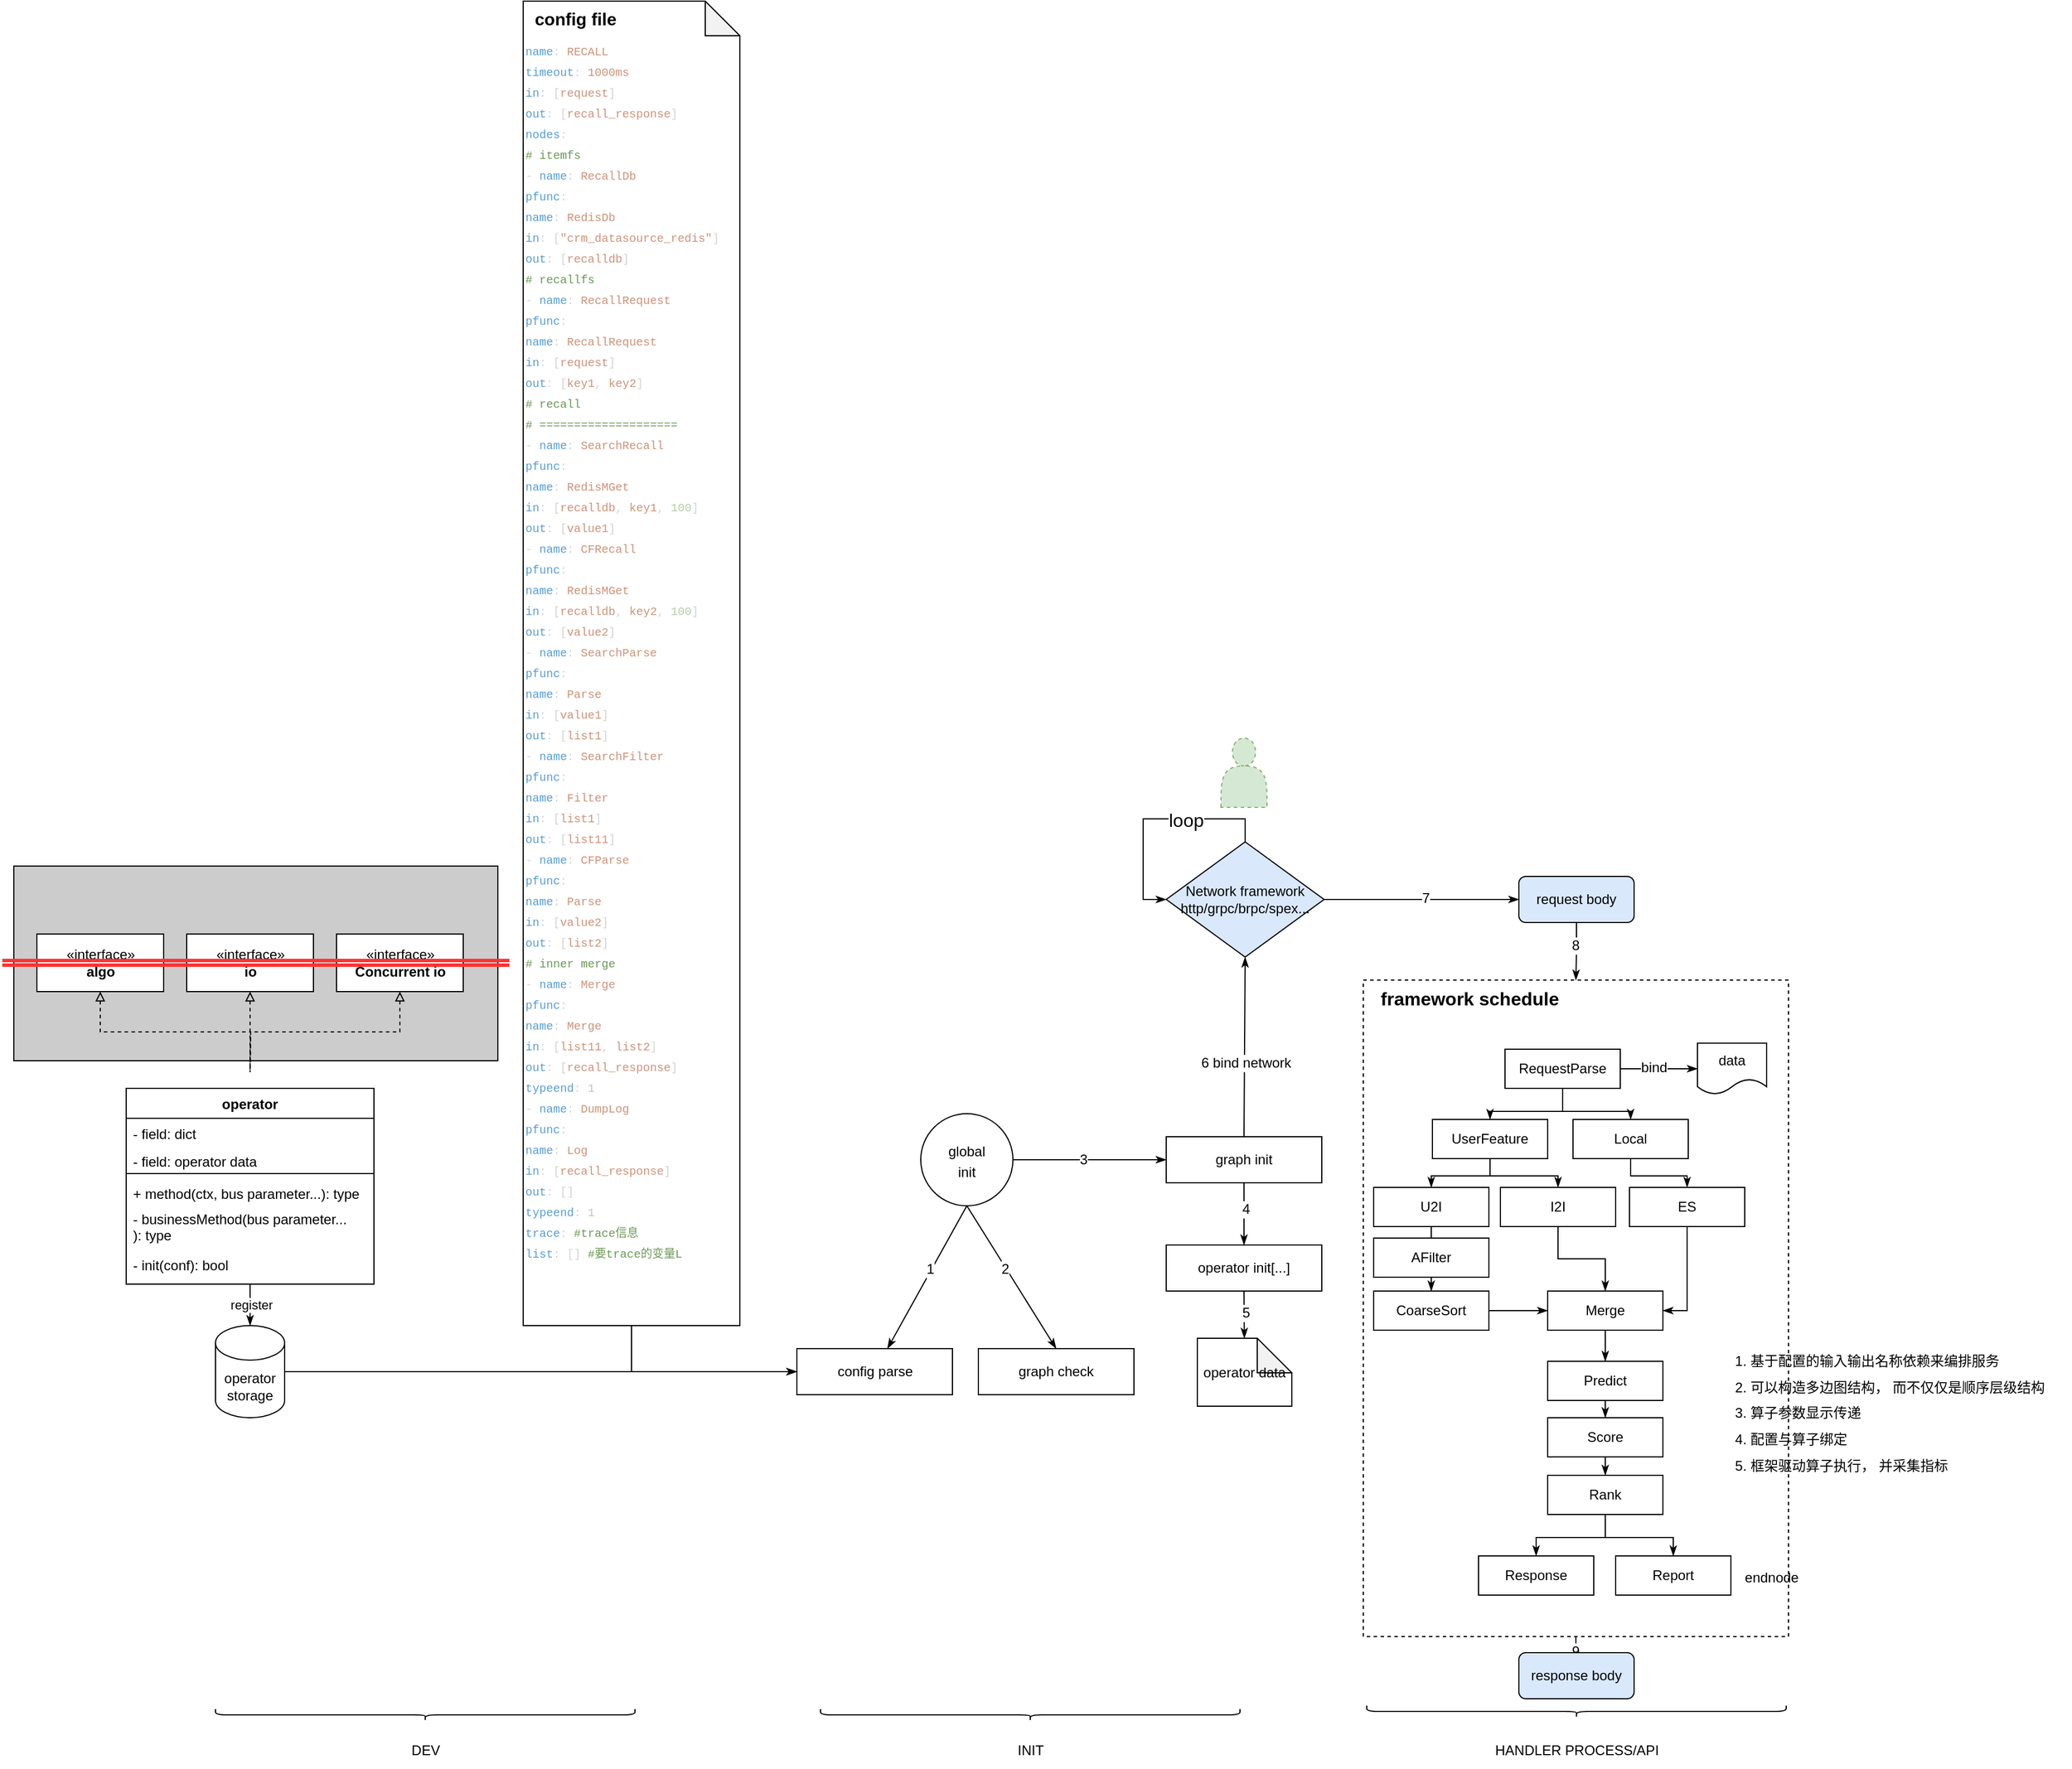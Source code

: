 <mxfile version="20.3.0" type="github">
  <diagram id="yWwbZc_F04W9cuqAC80H" name="第 1 页">
    <mxGraphModel dx="1234" dy="5450" grid="1" gridSize="10" guides="1" tooltips="1" connect="1" arrows="1" fold="1" page="1" pageScale="1" pageWidth="3300" pageHeight="4681" math="0" shadow="0">
      <root>
        <mxCell id="0" />
        <mxCell id="1" parent="0" />
        <mxCell id="CjYGygCoak3NPDFjtZdw-89" value="" style="rounded=0;whiteSpace=wrap;html=1;fillColor=#CCCCCC;" parent="1" vertex="1">
          <mxGeometry x="30" y="151" width="420" height="169" as="geometry" />
        </mxCell>
        <mxCell id="CjYGygCoak3NPDFjtZdw-1" style="edgeStyle=orthogonalEdgeStyle;rounded=0;orthogonalLoop=1;jettySize=auto;html=1;exitX=0.5;exitY=1;exitDx=0;exitDy=0;fontSize=16;fontColor=#000000;startArrow=none;startFill=0;endArrow=classicThin;endFill=1;" parent="1" source="CjYGygCoak3NPDFjtZdw-3" target="CjYGygCoak3NPDFjtZdw-81" edge="1">
          <mxGeometry relative="1" as="geometry" />
        </mxCell>
        <mxCell id="CjYGygCoak3NPDFjtZdw-2" value="9" style="edgeLabel;html=1;align=center;verticalAlign=middle;resizable=0;points=[];fontSize=12;fontColor=#000000;" parent="CjYGygCoak3NPDFjtZdw-1" vertex="1" connectable="0">
          <mxGeometry x="0.36" relative="1" as="geometry">
            <mxPoint x="-1" y="-5" as="offset" />
          </mxGeometry>
        </mxCell>
        <mxCell id="CjYGygCoak3NPDFjtZdw-3" value="" style="rounded=0;whiteSpace=wrap;html=1;fontSize=12;fontColor=#000000;dashed=1;" parent="1" vertex="1">
          <mxGeometry x="1201" y="250" width="369" height="570" as="geometry" />
        </mxCell>
        <mxCell id="CjYGygCoak3NPDFjtZdw-4" value="INIT" style="text;html=1;resizable=0;autosize=1;align=center;verticalAlign=middle;points=[];fillColor=none;strokeColor=none;rounded=0;" parent="1" vertex="1">
          <mxGeometry x="887" y="904" width="50" height="30" as="geometry" />
        </mxCell>
        <mxCell id="CjYGygCoak3NPDFjtZdw-5" value="HANDLER PROCESS/API" style="text;html=1;resizable=0;autosize=1;align=center;verticalAlign=middle;points=[];fillColor=none;strokeColor=none;rounded=0;" parent="1" vertex="1">
          <mxGeometry x="1301" y="904" width="170" height="30" as="geometry" />
        </mxCell>
        <mxCell id="CjYGygCoak3NPDFjtZdw-12" style="edgeStyle=orthogonalEdgeStyle;rounded=0;orthogonalLoop=1;jettySize=auto;html=1;exitX=0.5;exitY=1;exitDx=0;exitDy=0;entryX=0.5;entryY=0;entryDx=0;entryDy=0;startArrow=block;startFill=0;endArrow=none;endFill=0;dashed=1;" parent="1" source="CjYGygCoak3NPDFjtZdw-13" edge="1">
          <mxGeometry relative="1" as="geometry">
            <mxPoint x="235" y="330" as="targetPoint" />
          </mxGeometry>
        </mxCell>
        <mxCell id="CjYGygCoak3NPDFjtZdw-13" value="«interface»&lt;br&gt;&lt;b&gt;algo&lt;/b&gt;" style="html=1;" parent="1" vertex="1">
          <mxGeometry x="50" y="210" width="110" height="50" as="geometry" />
        </mxCell>
        <mxCell id="CjYGygCoak3NPDFjtZdw-14" style="edgeStyle=orthogonalEdgeStyle;rounded=0;orthogonalLoop=1;jettySize=auto;html=1;exitX=0.5;exitY=1;exitDx=0;exitDy=0;entryX=0.5;entryY=0;entryDx=0;entryDy=0;dashed=1;startArrow=block;startFill=0;endArrow=none;endFill=0;" parent="1" source="CjYGygCoak3NPDFjtZdw-15" edge="1">
          <mxGeometry relative="1" as="geometry">
            <mxPoint x="235" y="330" as="targetPoint" />
          </mxGeometry>
        </mxCell>
        <mxCell id="CjYGygCoak3NPDFjtZdw-15" value="«interface»&lt;br&gt;&lt;b&gt;io&lt;/b&gt;" style="html=1;" parent="1" vertex="1">
          <mxGeometry x="180" y="210" width="110" height="50" as="geometry" />
        </mxCell>
        <mxCell id="CjYGygCoak3NPDFjtZdw-16" style="edgeStyle=orthogonalEdgeStyle;rounded=0;orthogonalLoop=1;jettySize=auto;html=1;exitX=0.5;exitY=1;exitDx=0;exitDy=0;entryX=0.5;entryY=0;entryDx=0;entryDy=0;dashed=1;startArrow=block;startFill=0;endArrow=none;endFill=0;" parent="1" source="CjYGygCoak3NPDFjtZdw-17" edge="1">
          <mxGeometry relative="1" as="geometry">
            <mxPoint x="235" y="330" as="targetPoint" />
          </mxGeometry>
        </mxCell>
        <mxCell id="CjYGygCoak3NPDFjtZdw-17" value="«interface»&lt;br&gt;&lt;b&gt;Concurrent io&lt;/b&gt;" style="html=1;" parent="1" vertex="1">
          <mxGeometry x="310" y="210" width="110" height="50" as="geometry" />
        </mxCell>
        <mxCell id="CjYGygCoak3NPDFjtZdw-18" style="edgeStyle=orthogonalEdgeStyle;rounded=0;orthogonalLoop=1;jettySize=auto;html=1;exitX=0.5;exitY=0;exitDx=0;exitDy=0;exitPerimeter=0;entryX=0.5;entryY=1;entryDx=0;entryDy=0;entryPerimeter=0;startArrow=classicThin;startFill=1;endArrow=none;endFill=0;" parent="1" source="CjYGygCoak3NPDFjtZdw-21" target="CjYGygCoak3NPDFjtZdw-96" edge="1">
          <mxGeometry relative="1" as="geometry">
            <mxPoint x="235" y="490.492" as="targetPoint" />
          </mxGeometry>
        </mxCell>
        <mxCell id="CjYGygCoak3NPDFjtZdw-19" value="register" style="edgeLabel;html=1;align=center;verticalAlign=middle;resizable=0;points=[];" parent="CjYGygCoak3NPDFjtZdw-18" vertex="1" connectable="0">
          <mxGeometry x="0.092" y="-1" relative="1" as="geometry">
            <mxPoint y="1" as="offset" />
          </mxGeometry>
        </mxCell>
        <mxCell id="CjYGygCoak3NPDFjtZdw-20" style="edgeStyle=orthogonalEdgeStyle;rounded=0;orthogonalLoop=1;jettySize=auto;html=1;exitX=1;exitY=0.5;exitDx=0;exitDy=0;exitPerimeter=0;entryX=0;entryY=0.5;entryDx=0;entryDy=0;fontSize=12;fontColor=#000000;startArrow=none;startFill=0;endArrow=classicThin;endFill=1;" parent="1" source="CjYGygCoak3NPDFjtZdw-21" target="CjYGygCoak3NPDFjtZdw-32" edge="1">
          <mxGeometry relative="1" as="geometry" />
        </mxCell>
        <mxCell id="CjYGygCoak3NPDFjtZdw-21" value="operator storage" style="shape=cylinder3;whiteSpace=wrap;html=1;boundedLbl=1;backgroundOutline=1;size=15;" parent="1" vertex="1">
          <mxGeometry x="205" y="550" width="60" height="80" as="geometry" />
        </mxCell>
        <mxCell id="CjYGygCoak3NPDFjtZdw-22" style="edgeStyle=orthogonalEdgeStyle;rounded=0;orthogonalLoop=1;jettySize=auto;html=1;exitX=0.5;exitY=1;exitDx=0;exitDy=0;exitPerimeter=0;entryX=0;entryY=0.5;entryDx=0;entryDy=0;fontSize=12;fontColor=#000000;startArrow=none;startFill=0;endArrow=classicThin;endFill=1;" parent="1" source="CjYGygCoak3NPDFjtZdw-23" target="CjYGygCoak3NPDFjtZdw-32" edge="1">
          <mxGeometry relative="1" as="geometry" />
        </mxCell>
        <mxCell id="CjYGygCoak3NPDFjtZdw-23" value="&lt;div style=&quot;color: rgb(212, 212, 212); font-family: Menlo, Monaco, &amp;quot;Courier New&amp;quot;, monospace; line-height: 18px; font-size: 10px;&quot;&gt;&lt;div style=&quot;font-size: 10px;&quot;&gt;&lt;span style=&quot;background-color: initial; color: rgb(86, 156, 214);&quot;&gt;name&lt;/span&gt;&lt;span style=&quot;background-color: rgb(255, 255, 255);&quot;&gt;: &lt;/span&gt;&lt;span style=&quot;background-color: initial; color: rgb(206, 145, 120);&quot;&gt;RECALL&lt;/span&gt;&lt;br&gt;&lt;/div&gt;&lt;div style=&quot;font-size: 10px;&quot;&gt;&lt;span style=&quot;background-color: rgb(255, 255, 255); font-size: 10px;&quot;&gt;&lt;span style=&quot;color: rgb(86, 156, 214); font-size: 10px;&quot;&gt;timeout&lt;/span&gt;: &lt;span style=&quot;color: rgb(206, 145, 120); font-size: 10px;&quot;&gt;1000ms&lt;/span&gt;&lt;/span&gt;&lt;/div&gt;&lt;div style=&quot;font-size: 10px;&quot;&gt;&lt;span style=&quot;background-color: rgb(255, 255, 255); font-size: 10px;&quot;&gt;&lt;span style=&quot;color: rgb(86, 156, 214); font-size: 10px;&quot;&gt;in&lt;/span&gt;: [&lt;span style=&quot;color: rgb(206, 145, 120); font-size: 10px;&quot;&gt;request&lt;/span&gt;]&lt;/span&gt;&lt;/div&gt;&lt;div style=&quot;font-size: 10px;&quot;&gt;&lt;span style=&quot;background-color: rgb(255, 255, 255); font-size: 10px;&quot;&gt;&lt;span style=&quot;color: rgb(86, 156, 214); font-size: 10px;&quot;&gt;out&lt;/span&gt;: [&lt;span style=&quot;color: rgb(206, 145, 120); font-size: 10px;&quot;&gt;recall_response&lt;/span&gt;]&lt;/span&gt;&lt;/div&gt;&lt;div style=&quot;font-size: 10px;&quot;&gt;&lt;span style=&quot;background-color: rgb(255, 255, 255); font-size: 10px;&quot;&gt;&lt;span style=&quot;color: rgb(86, 156, 214); font-size: 10px;&quot;&gt;nodes&lt;/span&gt;:&lt;/span&gt;&lt;/div&gt;&lt;div style=&quot;font-size: 10px;&quot;&gt;  &lt;span style=&quot;color: rgb(106, 153, 85); background-color: rgb(255, 255, 255); font-size: 10px;&quot;&gt;# itemfs&lt;/span&gt;&lt;/div&gt;&lt;div style=&quot;font-size: 10px;&quot;&gt;&lt;span style=&quot;background-color: rgb(255, 255, 255); font-size: 10px;&quot;&gt;  - &lt;span style=&quot;color: rgb(86, 156, 214); font-size: 10px;&quot;&gt;name&lt;/span&gt;: &lt;span style=&quot;color: rgb(206, 145, 120); font-size: 10px;&quot;&gt;RecallDb&lt;/span&gt;&lt;/span&gt;&lt;/div&gt;&lt;div style=&quot;font-size: 10px;&quot;&gt;    &lt;span style=&quot;background-color: rgb(255, 255, 255); font-size: 10px;&quot;&gt;&lt;span style=&quot;color: rgb(86, 156, 214); font-size: 10px;&quot;&gt;pfunc&lt;/span&gt;:&lt;/span&gt;&lt;/div&gt;&lt;div style=&quot;font-size: 10px;&quot;&gt;      &lt;span style=&quot;background-color: rgb(255, 255, 255); font-size: 10px;&quot;&gt;&lt;span style=&quot;color: rgb(86, 156, 214); font-size: 10px;&quot;&gt;name&lt;/span&gt;: &lt;span style=&quot;color: rgb(206, 145, 120); font-size: 10px;&quot;&gt;RedisDb&lt;/span&gt;&lt;/span&gt;&lt;/div&gt;&lt;div style=&quot;font-size: 10px;&quot;&gt;      &lt;span style=&quot;background-color: rgb(255, 255, 255); font-size: 10px;&quot;&gt;&lt;span style=&quot;color: rgb(86, 156, 214); font-size: 10px;&quot;&gt;in&lt;/span&gt;: [&lt;span style=&quot;color: rgb(206, 145, 120); font-size: 10px;&quot;&gt;&quot;crm_datasource_redis&quot;&lt;/span&gt;]&lt;/span&gt;&lt;/div&gt;&lt;div style=&quot;font-size: 10px;&quot;&gt;      &lt;span style=&quot;background-color: rgb(255, 255, 255); font-size: 10px;&quot;&gt;&lt;span style=&quot;color: rgb(86, 156, 214); font-size: 10px;&quot;&gt;out&lt;/span&gt;: [&lt;span style=&quot;color: rgb(206, 145, 120); font-size: 10px;&quot;&gt;recalldb&lt;/span&gt;]&lt;/span&gt;&lt;/div&gt;&lt;div style=&quot;font-size: 10px;&quot;&gt;  &lt;span style=&quot;color: rgb(106, 153, 85); background-color: rgb(255, 255, 255); font-size: 10px;&quot;&gt;# recallfs&lt;/span&gt;&lt;/div&gt;&lt;div style=&quot;font-size: 10px;&quot;&gt;&lt;span style=&quot;background-color: rgb(255, 255, 255); font-size: 10px;&quot;&gt;  - &lt;span style=&quot;color: rgb(86, 156, 214); font-size: 10px;&quot;&gt;name&lt;/span&gt;: &lt;span style=&quot;color: rgb(206, 145, 120); font-size: 10px;&quot;&gt;RecallRequest&lt;/span&gt;&lt;/span&gt;&lt;/div&gt;&lt;div style=&quot;font-size: 10px;&quot;&gt;    &lt;span style=&quot;background-color: rgb(255, 255, 255); font-size: 10px;&quot;&gt;&lt;span style=&quot;color: rgb(86, 156, 214); font-size: 10px;&quot;&gt;pfunc&lt;/span&gt;:&lt;/span&gt;&lt;/div&gt;&lt;div style=&quot;font-size: 10px;&quot;&gt;      &lt;span style=&quot;background-color: rgb(255, 255, 255); font-size: 10px;&quot;&gt;&lt;span style=&quot;color: rgb(86, 156, 214); font-size: 10px;&quot;&gt;name&lt;/span&gt;: &lt;span style=&quot;color: rgb(206, 145, 120); font-size: 10px;&quot;&gt;RecallRequest&lt;/span&gt;&lt;/span&gt;&lt;/div&gt;&lt;div style=&quot;font-size: 10px;&quot;&gt;      &lt;span style=&quot;background-color: rgb(255, 255, 255); font-size: 10px;&quot;&gt;&lt;span style=&quot;color: rgb(86, 156, 214); font-size: 10px;&quot;&gt;in&lt;/span&gt;: [&lt;span style=&quot;color: rgb(206, 145, 120); font-size: 10px;&quot;&gt;request&lt;/span&gt;]&lt;/span&gt;&lt;/div&gt;&lt;div style=&quot;font-size: 10px;&quot;&gt;      &lt;span style=&quot;background-color: rgb(255, 255, 255); font-size: 10px;&quot;&gt;&lt;span style=&quot;color: rgb(86, 156, 214); font-size: 10px;&quot;&gt;out&lt;/span&gt;: [&lt;span style=&quot;color: rgb(206, 145, 120); font-size: 10px;&quot;&gt;key1&lt;/span&gt;, &lt;span style=&quot;color: rgb(206, 145, 120); font-size: 10px;&quot;&gt;key2&lt;/span&gt;]&lt;/span&gt;&lt;/div&gt;&lt;div style=&quot;font-size: 10px;&quot;&gt;  &lt;span style=&quot;color: rgb(106, 153, 85); background-color: rgb(255, 255, 255); font-size: 10px;&quot;&gt;# recall&lt;/span&gt;&lt;/div&gt;&lt;div style=&quot;font-size: 10px;&quot;&gt;  &lt;span style=&quot;color: rgb(106, 153, 85); background-color: rgb(255, 255, 255); font-size: 10px;&quot;&gt;# ====================&lt;/span&gt;&lt;/div&gt;&lt;div style=&quot;font-size: 10px;&quot;&gt;&lt;span style=&quot;background-color: rgb(255, 255, 255); font-size: 10px;&quot;&gt;  - &lt;span style=&quot;color: rgb(86, 156, 214); font-size: 10px;&quot;&gt;name&lt;/span&gt;: &lt;span style=&quot;color: rgb(206, 145, 120); font-size: 10px;&quot;&gt;SearchRecall&lt;/span&gt;&lt;/span&gt;&lt;/div&gt;&lt;div style=&quot;font-size: 10px;&quot;&gt;    &lt;span style=&quot;background-color: rgb(255, 255, 255); font-size: 10px;&quot;&gt;&lt;span style=&quot;color: rgb(86, 156, 214); font-size: 10px;&quot;&gt;pfunc&lt;/span&gt;:&lt;/span&gt;&lt;/div&gt;&lt;div style=&quot;font-size: 10px;&quot;&gt;      &lt;span style=&quot;background-color: rgb(255, 255, 255); font-size: 10px;&quot;&gt;&lt;span style=&quot;color: rgb(86, 156, 214); font-size: 10px;&quot;&gt;name&lt;/span&gt;: &lt;span style=&quot;color: rgb(206, 145, 120); font-size: 10px;&quot;&gt;RedisMGet&lt;/span&gt;&lt;/span&gt;&lt;/div&gt;&lt;div style=&quot;font-size: 10px;&quot;&gt;      &lt;span style=&quot;background-color: rgb(255, 255, 255); font-size: 10px;&quot;&gt;&lt;span style=&quot;color: rgb(86, 156, 214); font-size: 10px;&quot;&gt;in&lt;/span&gt;: [&lt;span style=&quot;color: rgb(206, 145, 120); font-size: 10px;&quot;&gt;recalldb&lt;/span&gt;, &lt;span style=&quot;color: rgb(206, 145, 120); font-size: 10px;&quot;&gt;key1&lt;/span&gt;, &lt;span style=&quot;color: rgb(181, 206, 168); font-size: 10px;&quot;&gt;100&lt;/span&gt;]&lt;/span&gt;&lt;/div&gt;&lt;div style=&quot;font-size: 10px;&quot;&gt;      &lt;span style=&quot;background-color: rgb(255, 255, 255); font-size: 10px;&quot;&gt;&lt;span style=&quot;color: rgb(86, 156, 214); font-size: 10px;&quot;&gt;out&lt;/span&gt;: [&lt;span style=&quot;color: rgb(206, 145, 120); font-size: 10px;&quot;&gt;value1&lt;/span&gt;]&lt;/span&gt;&lt;/div&gt;&lt;div style=&quot;font-size: 10px;&quot;&gt;&lt;span style=&quot;background-color: rgb(255, 255, 255); font-size: 10px;&quot;&gt;  - &lt;span style=&quot;color: rgb(86, 156, 214); font-size: 10px;&quot;&gt;name&lt;/span&gt;: &lt;span style=&quot;color: rgb(206, 145, 120); font-size: 10px;&quot;&gt;CFRecall&lt;/span&gt;&lt;/span&gt;&lt;/div&gt;&lt;div style=&quot;font-size: 10px;&quot;&gt;    &lt;span style=&quot;background-color: rgb(255, 255, 255); font-size: 10px;&quot;&gt;&lt;span style=&quot;color: rgb(86, 156, 214); font-size: 10px;&quot;&gt;pfunc&lt;/span&gt;:&lt;/span&gt;&lt;/div&gt;&lt;div style=&quot;font-size: 10px;&quot;&gt;      &lt;span style=&quot;background-color: rgb(255, 255, 255); font-size: 10px;&quot;&gt;&lt;span style=&quot;color: rgb(86, 156, 214); font-size: 10px;&quot;&gt;name&lt;/span&gt;: &lt;span style=&quot;color: rgb(206, 145, 120); font-size: 10px;&quot;&gt;RedisMGet&lt;/span&gt;&lt;/span&gt;&lt;/div&gt;&lt;div style=&quot;font-size: 10px;&quot;&gt;      &lt;span style=&quot;background-color: rgb(255, 255, 255); font-size: 10px;&quot;&gt;&lt;span style=&quot;color: rgb(86, 156, 214); font-size: 10px;&quot;&gt;in&lt;/span&gt;: [&lt;span style=&quot;color: rgb(206, 145, 120); font-size: 10px;&quot;&gt;recalldb&lt;/span&gt;, &lt;span style=&quot;color: rgb(206, 145, 120); font-size: 10px;&quot;&gt;key2&lt;/span&gt;, &lt;span style=&quot;color: rgb(181, 206, 168); font-size: 10px;&quot;&gt;100&lt;/span&gt;]&lt;/span&gt;&lt;/div&gt;&lt;div style=&quot;font-size: 10px;&quot;&gt;      &lt;span style=&quot;background-color: rgb(255, 255, 255); font-size: 10px;&quot;&gt;&lt;span style=&quot;color: rgb(86, 156, 214); font-size: 10px;&quot;&gt;out&lt;/span&gt;: [&lt;span style=&quot;color: rgb(206, 145, 120); font-size: 10px;&quot;&gt;value2&lt;/span&gt;]&lt;/span&gt;&lt;/div&gt;&lt;div style=&quot;font-size: 10px;&quot;&gt;&lt;span style=&quot;background-color: rgb(255, 255, 255); font-size: 10px;&quot;&gt;  - &lt;span style=&quot;color: rgb(86, 156, 214); font-size: 10px;&quot;&gt;name&lt;/span&gt;: &lt;span style=&quot;color: rgb(206, 145, 120); font-size: 10px;&quot;&gt;SearchParse&lt;/span&gt;&lt;/span&gt;&lt;/div&gt;&lt;div style=&quot;font-size: 10px;&quot;&gt;    &lt;span style=&quot;background-color: rgb(255, 255, 255); font-size: 10px;&quot;&gt;&lt;span style=&quot;color: rgb(86, 156, 214); font-size: 10px;&quot;&gt;pfunc&lt;/span&gt;:&lt;/span&gt;&lt;/div&gt;&lt;div style=&quot;font-size: 10px;&quot;&gt;      &lt;span style=&quot;background-color: rgb(255, 255, 255); font-size: 10px;&quot;&gt;&lt;span style=&quot;color: rgb(86, 156, 214); font-size: 10px;&quot;&gt;name&lt;/span&gt;: &lt;span style=&quot;color: rgb(206, 145, 120); font-size: 10px;&quot;&gt;Parse&lt;/span&gt;&lt;/span&gt;&lt;/div&gt;&lt;div style=&quot;font-size: 10px;&quot;&gt;      &lt;span style=&quot;background-color: rgb(255, 255, 255); font-size: 10px;&quot;&gt;&lt;span style=&quot;color: rgb(86, 156, 214); font-size: 10px;&quot;&gt;in&lt;/span&gt;: [&lt;span style=&quot;color: rgb(206, 145, 120); font-size: 10px;&quot;&gt;value1&lt;/span&gt;]&lt;/span&gt;&lt;/div&gt;&lt;div style=&quot;font-size: 10px;&quot;&gt;      &lt;span style=&quot;background-color: rgb(255, 255, 255); font-size: 10px;&quot;&gt;&lt;span style=&quot;color: rgb(86, 156, 214); font-size: 10px;&quot;&gt;out&lt;/span&gt;: [&lt;span style=&quot;color: rgb(206, 145, 120); font-size: 10px;&quot;&gt;list1&lt;/span&gt;]&lt;/span&gt;&lt;/div&gt;&lt;div style=&quot;font-size: 10px;&quot;&gt;&lt;span style=&quot;background-color: rgb(255, 255, 255); font-size: 10px;&quot;&gt;  - &lt;span style=&quot;color: rgb(86, 156, 214); font-size: 10px;&quot;&gt;name&lt;/span&gt;: &lt;span style=&quot;color: rgb(206, 145, 120); font-size: 10px;&quot;&gt;SearchFilter&lt;/span&gt;&lt;/span&gt;&lt;/div&gt;&lt;div style=&quot;font-size: 10px;&quot;&gt;    &lt;span style=&quot;background-color: rgb(255, 255, 255); font-size: 10px;&quot;&gt;&lt;span style=&quot;color: rgb(86, 156, 214); font-size: 10px;&quot;&gt;pfunc&lt;/span&gt;:&lt;/span&gt;&lt;/div&gt;&lt;div style=&quot;font-size: 10px;&quot;&gt;      &lt;span style=&quot;background-color: rgb(255, 255, 255); font-size: 10px;&quot;&gt;&lt;span style=&quot;color: rgb(86, 156, 214); font-size: 10px;&quot;&gt;name&lt;/span&gt;: &lt;span style=&quot;color: rgb(206, 145, 120); font-size: 10px;&quot;&gt;Filter&lt;/span&gt;&lt;/span&gt;&lt;/div&gt;&lt;div style=&quot;font-size: 10px;&quot;&gt;      &lt;span style=&quot;background-color: rgb(255, 255, 255); font-size: 10px;&quot;&gt;&lt;span style=&quot;color: rgb(86, 156, 214); font-size: 10px;&quot;&gt;in&lt;/span&gt;: [&lt;span style=&quot;color: rgb(206, 145, 120); font-size: 10px;&quot;&gt;list1&lt;/span&gt;]&lt;/span&gt;&lt;/div&gt;&lt;div style=&quot;font-size: 10px;&quot;&gt;      &lt;span style=&quot;background-color: rgb(255, 255, 255); font-size: 10px;&quot;&gt;&lt;span style=&quot;color: rgb(86, 156, 214); font-size: 10px;&quot;&gt;out&lt;/span&gt;: [&lt;span style=&quot;color: rgb(206, 145, 120); font-size: 10px;&quot;&gt;list11&lt;/span&gt;]&lt;/span&gt;&lt;/div&gt;&lt;div style=&quot;font-size: 10px;&quot;&gt;&lt;span style=&quot;background-color: rgb(255, 255, 255); font-size: 10px;&quot;&gt;  - &lt;span style=&quot;color: rgb(86, 156, 214); font-size: 10px;&quot;&gt;name&lt;/span&gt;: &lt;span style=&quot;color: rgb(206, 145, 120); font-size: 10px;&quot;&gt;CFParse&lt;/span&gt;&lt;/span&gt;&lt;/div&gt;&lt;div style=&quot;font-size: 10px;&quot;&gt;    &lt;span style=&quot;background-color: rgb(255, 255, 255); font-size: 10px;&quot;&gt;&lt;span style=&quot;color: rgb(86, 156, 214); font-size: 10px;&quot;&gt;pfunc&lt;/span&gt;:&lt;/span&gt;&lt;/div&gt;&lt;div style=&quot;font-size: 10px;&quot;&gt;      &lt;span style=&quot;background-color: rgb(255, 255, 255); font-size: 10px;&quot;&gt;&lt;span style=&quot;color: rgb(86, 156, 214); font-size: 10px;&quot;&gt;name&lt;/span&gt;: &lt;span style=&quot;color: rgb(206, 145, 120); font-size: 10px;&quot;&gt;Parse&lt;/span&gt;&lt;/span&gt;&lt;/div&gt;&lt;div style=&quot;font-size: 10px;&quot;&gt;      &lt;span style=&quot;background-color: rgb(255, 255, 255); font-size: 10px;&quot;&gt;&lt;span style=&quot;color: rgb(86, 156, 214); font-size: 10px;&quot;&gt;in&lt;/span&gt;: [&lt;span style=&quot;color: rgb(206, 145, 120); font-size: 10px;&quot;&gt;value2&lt;/span&gt;]&lt;/span&gt;&lt;/div&gt;&lt;div style=&quot;font-size: 10px;&quot;&gt;      &lt;span style=&quot;background-color: rgb(255, 255, 255); font-size: 10px;&quot;&gt;&lt;span style=&quot;color: rgb(86, 156, 214); font-size: 10px;&quot;&gt;out&lt;/span&gt;: [&lt;span style=&quot;color: rgb(206, 145, 120); font-size: 10px;&quot;&gt;list2&lt;/span&gt;]&lt;/span&gt;&lt;/div&gt;&lt;div style=&quot;font-size: 10px;&quot;&gt;  &lt;span style=&quot;color: rgb(106, 153, 85); background-color: rgb(255, 255, 255); font-size: 10px;&quot;&gt;# inner  merge&lt;/span&gt;&lt;/div&gt;&lt;div style=&quot;font-size: 10px;&quot;&gt;&lt;span style=&quot;background-color: rgb(255, 255, 255); font-size: 10px;&quot;&gt;  - &lt;span style=&quot;color: rgb(86, 156, 214); font-size: 10px;&quot;&gt;name&lt;/span&gt;: &lt;span style=&quot;color: rgb(206, 145, 120); font-size: 10px;&quot;&gt;Merge&lt;/span&gt;&lt;/span&gt;&lt;/div&gt;&lt;div style=&quot;font-size: 10px;&quot;&gt;    &lt;span style=&quot;background-color: rgb(255, 255, 255); font-size: 10px;&quot;&gt;&lt;span style=&quot;color: rgb(86, 156, 214); font-size: 10px;&quot;&gt;pfunc&lt;/span&gt;:&lt;/span&gt;&lt;/div&gt;&lt;div style=&quot;font-size: 10px;&quot;&gt;      &lt;span style=&quot;background-color: rgb(255, 255, 255); font-size: 10px;&quot;&gt;&lt;span style=&quot;color: rgb(86, 156, 214); font-size: 10px;&quot;&gt;name&lt;/span&gt;: &lt;span style=&quot;color: rgb(206, 145, 120); font-size: 10px;&quot;&gt;Merge&lt;/span&gt;&lt;/span&gt;&lt;/div&gt;&lt;div style=&quot;font-size: 10px;&quot;&gt;      &lt;span style=&quot;background-color: rgb(255, 255, 255); font-size: 10px;&quot;&gt;&lt;span style=&quot;color: rgb(86, 156, 214); font-size: 10px;&quot;&gt;in&lt;/span&gt;: [&lt;span style=&quot;color: rgb(206, 145, 120); font-size: 10px;&quot;&gt;list11&lt;/span&gt;, &lt;span style=&quot;color: rgb(206, 145, 120); font-size: 10px;&quot;&gt;list2&lt;/span&gt;]&lt;/span&gt;&lt;/div&gt;&lt;div style=&quot;font-size: 10px;&quot;&gt;      &lt;span style=&quot;background-color: rgb(255, 255, 255); font-size: 10px;&quot;&gt;&lt;span style=&quot;color: rgb(86, 156, 214); font-size: 10px;&quot;&gt;out&lt;/span&gt;: [&lt;span style=&quot;color: rgb(206, 145, 120); font-size: 10px;&quot;&gt;recall_response&lt;/span&gt;]&lt;/span&gt;&lt;/div&gt;&lt;div style=&quot;font-size: 10px;&quot;&gt;    &lt;span style=&quot;background-color: rgb(255, 255, 255); font-size: 10px;&quot;&gt;&lt;span style=&quot;color: rgb(86, 156, 214); font-size: 10px;&quot;&gt;typeend&lt;/span&gt;: &lt;span style=&quot;color: rgb(181, 206, 168); font-size: 10px;&quot;&gt;1&lt;/span&gt;&lt;/span&gt;&lt;/div&gt;&lt;div style=&quot;font-size: 10px;&quot;&gt;&lt;span style=&quot;background-color: rgb(255, 255, 255); font-size: 10px;&quot;&gt;  - &lt;span style=&quot;color: rgb(86, 156, 214); font-size: 10px;&quot;&gt;name&lt;/span&gt;: &lt;span style=&quot;color: rgb(206, 145, 120); font-size: 10px;&quot;&gt;DumpLog&lt;/span&gt;&lt;/span&gt;&lt;/div&gt;&lt;div style=&quot;font-size: 10px;&quot;&gt;    &lt;span style=&quot;background-color: rgb(255, 255, 255); font-size: 10px;&quot;&gt;&lt;span style=&quot;color: rgb(86, 156, 214); font-size: 10px;&quot;&gt;pfunc&lt;/span&gt;:&lt;/span&gt;&lt;/div&gt;&lt;div style=&quot;font-size: 10px;&quot;&gt;      &lt;span style=&quot;background-color: rgb(255, 255, 255); font-size: 10px;&quot;&gt;&lt;span style=&quot;color: rgb(86, 156, 214); font-size: 10px;&quot;&gt;name&lt;/span&gt;: &lt;span style=&quot;color: rgb(206, 145, 120); font-size: 10px;&quot;&gt;Log&lt;/span&gt;&lt;/span&gt;&lt;/div&gt;&lt;div style=&quot;font-size: 10px;&quot;&gt;      &lt;span style=&quot;background-color: rgb(255, 255, 255); font-size: 10px;&quot;&gt;&lt;span style=&quot;color: rgb(86, 156, 214); font-size: 10px;&quot;&gt;in&lt;/span&gt;: [&lt;span style=&quot;color: rgb(206, 145, 120); font-size: 10px;&quot;&gt;recall_response&lt;/span&gt;]&lt;/span&gt;&lt;/div&gt;&lt;div style=&quot;font-size: 10px;&quot;&gt;      &lt;span style=&quot;background-color: rgb(255, 255, 255); font-size: 10px;&quot;&gt;&lt;span style=&quot;color: rgb(86, 156, 214); font-size: 10px;&quot;&gt;out&lt;/span&gt;: []&lt;/span&gt;&lt;/div&gt;&lt;div style=&quot;font-size: 10px;&quot;&gt;    &lt;span style=&quot;background-color: rgb(255, 255, 255); font-size: 10px;&quot;&gt;&lt;span style=&quot;color: rgb(86, 156, 214); font-size: 10px;&quot;&gt;typeend&lt;/span&gt;: &lt;span style=&quot;color: rgb(181, 206, 168); font-size: 10px;&quot;&gt;1&lt;/span&gt;&lt;/span&gt;&lt;/div&gt;&lt;div style=&quot;font-size: 10px;&quot;&gt;&lt;span style=&quot;background-color: rgb(255, 255, 255); font-size: 10px;&quot;&gt;&lt;span style=&quot;color: rgb(86, 156, 214); font-size: 10px;&quot;&gt;trace&lt;/span&gt;: &lt;span style=&quot;color: rgb(106, 153, 85); font-size: 10px;&quot;&gt;#trace信息&lt;/span&gt;&lt;/span&gt;&lt;/div&gt;&lt;div style=&quot;font-size: 10px;&quot;&gt;  &lt;span style=&quot;background-color: rgb(255, 255, 255); font-size: 10px;&quot;&gt;&lt;span style=&quot;color: rgb(86, 156, 214); font-size: 10px;&quot;&gt;list&lt;/span&gt;: [] &lt;span style=&quot;color: rgb(106, 153, 85); font-size: 10px;&quot;&gt;#要trace的变量L&lt;/span&gt;&lt;/span&gt;&lt;/div&gt;&lt;br style=&quot;font-size: 10px;&quot;&gt;&lt;/div&gt;" style="shape=note;whiteSpace=wrap;html=1;backgroundOutline=1;darkOpacity=0.05;align=left;" parent="1" vertex="1">
          <mxGeometry x="472" y="-600" width="188" height="1150" as="geometry" />
        </mxCell>
        <mxCell id="CjYGygCoak3NPDFjtZdw-24" value="&lt;b&gt;&lt;font style=&quot;font-size: 15px;&quot;&gt;config file&lt;/font&gt;&lt;/b&gt;" style="text;html=1;resizable=0;autosize=1;align=center;verticalAlign=middle;points=[];fillColor=none;strokeColor=none;rounded=0;" parent="1" vertex="1">
          <mxGeometry x="472" y="-600" width="90" height="30" as="geometry" />
        </mxCell>
        <mxCell id="CjYGygCoak3NPDFjtZdw-25" style="rounded=0;orthogonalLoop=1;jettySize=auto;html=1;exitX=0.5;exitY=1;exitDx=0;exitDy=0;fontSize=12;fontColor=#000000;startArrow=none;startFill=0;endArrow=classicThin;endFill=1;" parent="1" source="CjYGygCoak3NPDFjtZdw-31" target="CjYGygCoak3NPDFjtZdw-32" edge="1">
          <mxGeometry relative="1" as="geometry" />
        </mxCell>
        <mxCell id="CjYGygCoak3NPDFjtZdw-26" value="1" style="edgeLabel;html=1;align=center;verticalAlign=middle;resizable=0;points=[];fontSize=12;fontColor=#000000;" parent="CjYGygCoak3NPDFjtZdw-25" vertex="1" connectable="0">
          <mxGeometry x="-0.091" y="-1" relative="1" as="geometry">
            <mxPoint y="-1" as="offset" />
          </mxGeometry>
        </mxCell>
        <mxCell id="CjYGygCoak3NPDFjtZdw-27" style="edgeStyle=none;rounded=0;orthogonalLoop=1;jettySize=auto;html=1;exitX=0.5;exitY=1;exitDx=0;exitDy=0;entryX=0.5;entryY=0;entryDx=0;entryDy=0;fontSize=12;fontColor=#000000;startArrow=none;startFill=0;endArrow=classicThin;endFill=1;" parent="1" source="CjYGygCoak3NPDFjtZdw-31" target="CjYGygCoak3NPDFjtZdw-33" edge="1">
          <mxGeometry relative="1" as="geometry" />
        </mxCell>
        <mxCell id="CjYGygCoak3NPDFjtZdw-28" value="2" style="edgeLabel;html=1;align=center;verticalAlign=middle;resizable=0;points=[];fontSize=12;fontColor=#000000;" parent="CjYGygCoak3NPDFjtZdw-27" vertex="1" connectable="0">
          <mxGeometry x="-0.146" relative="1" as="geometry">
            <mxPoint y="2" as="offset" />
          </mxGeometry>
        </mxCell>
        <mxCell id="CjYGygCoak3NPDFjtZdw-29" style="edgeStyle=none;rounded=0;orthogonalLoop=1;jettySize=auto;html=1;exitX=1;exitY=0.5;exitDx=0;exitDy=0;entryX=0;entryY=0.5;entryDx=0;entryDy=0;fontSize=12;fontColor=#000000;startArrow=none;startFill=0;endArrow=classicThin;endFill=1;" parent="1" source="CjYGygCoak3NPDFjtZdw-31" target="CjYGygCoak3NPDFjtZdw-38" edge="1">
          <mxGeometry relative="1" as="geometry">
            <mxPoint x="967" y="406" as="targetPoint" />
          </mxGeometry>
        </mxCell>
        <mxCell id="CjYGygCoak3NPDFjtZdw-30" value="3" style="edgeLabel;html=1;align=center;verticalAlign=middle;resizable=0;points=[];fontSize=12;fontColor=#000000;" parent="CjYGygCoak3NPDFjtZdw-29" vertex="1" connectable="0">
          <mxGeometry x="-0.086" relative="1" as="geometry">
            <mxPoint as="offset" />
          </mxGeometry>
        </mxCell>
        <mxCell id="CjYGygCoak3NPDFjtZdw-31" value="&lt;font style=&quot;font-size: 12px;&quot; color=&quot;#000000&quot;&gt;global&lt;br&gt;init&lt;br&gt;&lt;/font&gt;" style="ellipse;whiteSpace=wrap;html=1;aspect=fixed;fontSize=15;fontColor=#0000FF;" parent="1" vertex="1">
          <mxGeometry x="817" y="366" width="80" height="80" as="geometry" />
        </mxCell>
        <mxCell id="CjYGygCoak3NPDFjtZdw-32" value="config parse" style="rounded=0;whiteSpace=wrap;html=1;fontSize=12;fontColor=#000000;" parent="1" vertex="1">
          <mxGeometry x="709.5" y="570" width="135" height="40" as="geometry" />
        </mxCell>
        <mxCell id="CjYGygCoak3NPDFjtZdw-33" value="graph check" style="rounded=0;whiteSpace=wrap;html=1;fontSize=12;fontColor=#000000;" parent="1" vertex="1">
          <mxGeometry x="867" y="570" width="135" height="40" as="geometry" />
        </mxCell>
        <mxCell id="CjYGygCoak3NPDFjtZdw-34" style="edgeStyle=none;rounded=0;orthogonalLoop=1;jettySize=auto;html=1;exitX=0.5;exitY=1;exitDx=0;exitDy=0;entryX=0.5;entryY=0;entryDx=0;entryDy=0;fontSize=12;fontColor=#000000;startArrow=none;startFill=0;endArrow=classicThin;endFill=1;" parent="1" source="CjYGygCoak3NPDFjtZdw-38" target="CjYGygCoak3NPDFjtZdw-41" edge="1">
          <mxGeometry relative="1" as="geometry">
            <mxPoint x="1097.5" y="470" as="targetPoint" />
          </mxGeometry>
        </mxCell>
        <mxCell id="CjYGygCoak3NPDFjtZdw-35" value="4" style="edgeLabel;html=1;align=center;verticalAlign=middle;resizable=0;points=[];fontSize=12;fontColor=#000000;" parent="CjYGygCoak3NPDFjtZdw-34" vertex="1" connectable="0">
          <mxGeometry x="-0.364" y="1" relative="1" as="geometry">
            <mxPoint y="6" as="offset" />
          </mxGeometry>
        </mxCell>
        <mxCell id="CjYGygCoak3NPDFjtZdw-36" style="edgeStyle=none;rounded=0;orthogonalLoop=1;jettySize=auto;html=1;exitX=0.5;exitY=0;exitDx=0;exitDy=0;entryX=0.5;entryY=1;entryDx=0;entryDy=0;fontSize=12;fontColor=#000000;startArrow=none;startFill=0;endArrow=classicThin;endFill=1;" parent="1" source="CjYGygCoak3NPDFjtZdw-38" target="CjYGygCoak3NPDFjtZdw-45" edge="1">
          <mxGeometry relative="1" as="geometry" />
        </mxCell>
        <mxCell id="CjYGygCoak3NPDFjtZdw-37" value="6 bind network" style="edgeLabel;html=1;align=center;verticalAlign=middle;resizable=0;points=[];fontSize=12;fontColor=#000000;" parent="CjYGygCoak3NPDFjtZdw-36" vertex="1" connectable="0">
          <mxGeometry x="-0.179" y="-1" relative="1" as="geometry">
            <mxPoint as="offset" />
          </mxGeometry>
        </mxCell>
        <mxCell id="CjYGygCoak3NPDFjtZdw-38" value="graph&amp;nbsp;init" style="rounded=0;whiteSpace=wrap;html=1;fontSize=12;fontColor=#000000;" parent="1" vertex="1">
          <mxGeometry x="1030" y="386" width="135" height="40" as="geometry" />
        </mxCell>
        <mxCell id="CjYGygCoak3NPDFjtZdw-39" style="edgeStyle=none;rounded=0;orthogonalLoop=1;jettySize=auto;html=1;exitX=0.5;exitY=1;exitDx=0;exitDy=0;fontSize=12;fontColor=#000000;startArrow=none;startFill=0;endArrow=classicThin;endFill=1;" parent="1" source="CjYGygCoak3NPDFjtZdw-41" target="CjYGygCoak3NPDFjtZdw-42" edge="1">
          <mxGeometry relative="1" as="geometry" />
        </mxCell>
        <mxCell id="CjYGygCoak3NPDFjtZdw-40" value="5" style="edgeLabel;html=1;align=center;verticalAlign=middle;resizable=0;points=[];fontSize=12;fontColor=#000000;" parent="CjYGygCoak3NPDFjtZdw-39" vertex="1" connectable="0">
          <mxGeometry x="-0.073" y="1" relative="1" as="geometry">
            <mxPoint as="offset" />
          </mxGeometry>
        </mxCell>
        <mxCell id="CjYGygCoak3NPDFjtZdw-41" value="operator init[...]" style="rounded=0;whiteSpace=wrap;html=1;fontSize=12;fontColor=#000000;" parent="1" vertex="1">
          <mxGeometry x="1030" y="480" width="135" height="40" as="geometry" />
        </mxCell>
        <mxCell id="CjYGygCoak3NPDFjtZdw-42" value="operator data" style="shape=note;whiteSpace=wrap;html=1;backgroundOutline=1;darkOpacity=0.05;fontSize=12;fontColor=#000000;" parent="1" vertex="1">
          <mxGeometry x="1057" y="561" width="82" height="59" as="geometry" />
        </mxCell>
        <mxCell id="CjYGygCoak3NPDFjtZdw-43" style="edgeStyle=orthogonalEdgeStyle;rounded=0;orthogonalLoop=1;jettySize=auto;html=1;exitX=1;exitY=0.5;exitDx=0;exitDy=0;entryX=0;entryY=0.5;entryDx=0;entryDy=0;fontSize=16;fontColor=#000000;startArrow=none;startFill=0;endArrow=classicThin;endFill=1;" parent="1" source="CjYGygCoak3NPDFjtZdw-45" target="CjYGygCoak3NPDFjtZdw-48" edge="1">
          <mxGeometry relative="1" as="geometry" />
        </mxCell>
        <mxCell id="CjYGygCoak3NPDFjtZdw-44" value="7" style="edgeLabel;html=1;align=center;verticalAlign=middle;resizable=0;points=[];fontSize=12;fontColor=#000000;fontStyle=0" parent="CjYGygCoak3NPDFjtZdw-43" vertex="1" connectable="0">
          <mxGeometry x="0.041" y="-2" relative="1" as="geometry">
            <mxPoint y="-3" as="offset" />
          </mxGeometry>
        </mxCell>
        <mxCell id="CjYGygCoak3NPDFjtZdw-45" value="&lt;div&gt;Network framework&lt;/div&gt;&lt;div&gt;http/grpc/brpc/spex...&lt;/div&gt;" style="rhombus;whiteSpace=wrap;html=1;fillColor=#DAE8FC;" parent="1" vertex="1">
          <mxGeometry x="1030" y="130" width="137" height="100" as="geometry" />
        </mxCell>
        <mxCell id="CjYGygCoak3NPDFjtZdw-46" style="edgeStyle=orthogonalEdgeStyle;rounded=0;orthogonalLoop=1;jettySize=auto;html=1;exitX=0.5;exitY=1;exitDx=0;exitDy=0;entryX=0.5;entryY=0;entryDx=0;entryDy=0;fontSize=16;fontColor=#000000;startArrow=none;startFill=0;endArrow=classicThin;endFill=1;" parent="1" source="CjYGygCoak3NPDFjtZdw-48" target="CjYGygCoak3NPDFjtZdw-3" edge="1">
          <mxGeometry relative="1" as="geometry" />
        </mxCell>
        <mxCell id="CjYGygCoak3NPDFjtZdw-47" value="8" style="edgeLabel;html=1;align=center;verticalAlign=middle;resizable=0;points=[];fontSize=12;fontColor=#000000;" parent="CjYGygCoak3NPDFjtZdw-46" vertex="1" connectable="0">
          <mxGeometry x="-0.2" y="-1" relative="1" as="geometry">
            <mxPoint as="offset" />
          </mxGeometry>
        </mxCell>
        <mxCell id="CjYGygCoak3NPDFjtZdw-48" value="request body" style="rounded=1;whiteSpace=wrap;html=1;fontSize=12;fontColor=#000000;fillColor=#DAE8FC;" parent="1" vertex="1">
          <mxGeometry x="1336" y="160" width="100" height="40" as="geometry" />
        </mxCell>
        <mxCell id="CjYGygCoak3NPDFjtZdw-49" value="" style="edgeStyle=orthogonalEdgeStyle;rounded=0;orthogonalLoop=1;jettySize=auto;html=1;fontSize=12;fontColor=#000000;startArrow=none;startFill=0;endArrow=classicThin;endFill=1;entryX=0;entryY=0.5;entryDx=0;entryDy=0;" parent="1" source="CjYGygCoak3NPDFjtZdw-53" target="CjYGygCoak3NPDFjtZdw-54" edge="1">
          <mxGeometry relative="1" as="geometry">
            <mxPoint x="1467" y="357.3" as="targetPoint" />
          </mxGeometry>
        </mxCell>
        <mxCell id="CjYGygCoak3NPDFjtZdw-50" value="bind" style="edgeLabel;html=1;align=center;verticalAlign=middle;resizable=0;points=[];fontSize=12;fontColor=#000000;" parent="CjYGygCoak3NPDFjtZdw-49" vertex="1" connectable="0">
          <mxGeometry x="-0.132" y="-3" relative="1" as="geometry">
            <mxPoint y="-4" as="offset" />
          </mxGeometry>
        </mxCell>
        <mxCell id="CjYGygCoak3NPDFjtZdw-51" style="edgeStyle=orthogonalEdgeStyle;rounded=0;orthogonalLoop=1;jettySize=auto;html=1;exitX=0.5;exitY=1;exitDx=0;exitDy=0;entryX=0.5;entryY=0;entryDx=0;entryDy=0;fontSize=12;fontColor=#000000;startArrow=none;startFill=0;endArrow=classicThin;endFill=1;" parent="1" source="CjYGygCoak3NPDFjtZdw-53" target="CjYGygCoak3NPDFjtZdw-59" edge="1">
          <mxGeometry relative="1" as="geometry" />
        </mxCell>
        <mxCell id="CjYGygCoak3NPDFjtZdw-52" style="edgeStyle=orthogonalEdgeStyle;rounded=0;orthogonalLoop=1;jettySize=auto;html=1;exitX=0.5;exitY=1;exitDx=0;exitDy=0;entryX=0.5;entryY=0;entryDx=0;entryDy=0;fontSize=12;fontColor=#000000;startArrow=none;startFill=0;endArrow=classicThin;endFill=1;" parent="1" source="CjYGygCoak3NPDFjtZdw-53" target="CjYGygCoak3NPDFjtZdw-77" edge="1">
          <mxGeometry relative="1" as="geometry" />
        </mxCell>
        <mxCell id="CjYGygCoak3NPDFjtZdw-53" value="&lt;span style=&quot;text-align: left;&quot;&gt;RequestParse&lt;/span&gt;" style="rounded=0;whiteSpace=wrap;html=1;fontSize=12;fontColor=#000000;" parent="1" vertex="1">
          <mxGeometry x="1324" y="310" width="100" height="34" as="geometry" />
        </mxCell>
        <mxCell id="CjYGygCoak3NPDFjtZdw-54" value="data" style="shape=document;whiteSpace=wrap;html=1;boundedLbl=1;fontColor=#000000;rounded=0;" parent="1" vertex="1">
          <mxGeometry x="1491" y="304.75" width="60" height="44.5" as="geometry" />
        </mxCell>
        <mxCell id="GDNIexU1h7IkVNUTb-i7-6" style="edgeStyle=orthogonalEdgeStyle;rounded=0;orthogonalLoop=1;jettySize=auto;html=1;exitX=0.5;exitY=1;exitDx=0;exitDy=0;strokeColor=#000000;strokeWidth=1;endArrow=classicThin;endFill=1;" parent="1" source="CjYGygCoak3NPDFjtZdw-59" target="CjYGygCoak3NPDFjtZdw-76" edge="1">
          <mxGeometry relative="1" as="geometry">
            <Array as="points">
              <mxPoint x="1311" y="420" />
              <mxPoint x="1260" y="420" />
            </Array>
          </mxGeometry>
        </mxCell>
        <mxCell id="GDNIexU1h7IkVNUTb-i7-7" style="edgeStyle=orthogonalEdgeStyle;rounded=0;orthogonalLoop=1;jettySize=auto;html=1;exitX=0.5;exitY=1;exitDx=0;exitDy=0;entryX=0.5;entryY=0;entryDx=0;entryDy=0;strokeColor=#000000;strokeWidth=1;endArrow=classicThin;endFill=1;" parent="1" source="CjYGygCoak3NPDFjtZdw-59" target="CjYGygCoak3NPDFjtZdw-75" edge="1">
          <mxGeometry relative="1" as="geometry">
            <Array as="points">
              <mxPoint x="1311" y="420" />
              <mxPoint x="1370" y="420" />
            </Array>
          </mxGeometry>
        </mxCell>
        <mxCell id="CjYGygCoak3NPDFjtZdw-59" value="&lt;div style=&quot;text-align: left;&quot;&gt;&lt;span style=&quot;background-color: initial;&quot;&gt;UserFeature&lt;/span&gt;&lt;/div&gt;" style="rounded=0;whiteSpace=wrap;html=1;fontSize=12;fontColor=#000000;" parent="1" vertex="1">
          <mxGeometry x="1261" y="371" width="100" height="34" as="geometry" />
        </mxCell>
        <mxCell id="CjYGygCoak3NPDFjtZdw-60" value="&lt;span style=&quot;text-align: left;&quot;&gt;Report&lt;/span&gt;" style="rounded=0;whiteSpace=wrap;html=1;fontSize=12;fontColor=#000000;" parent="1" vertex="1">
          <mxGeometry x="1420" y="750" width="100" height="34" as="geometry" />
        </mxCell>
        <mxCell id="GDNIexU1h7IkVNUTb-i7-12" style="edgeStyle=orthogonalEdgeStyle;rounded=0;orthogonalLoop=1;jettySize=auto;html=1;exitX=0.5;exitY=1;exitDx=0;exitDy=0;entryX=0.5;entryY=0;entryDx=0;entryDy=0;strokeColor=#000000;strokeWidth=1;endArrow=classicThin;endFill=1;" parent="1" source="CjYGygCoak3NPDFjtZdw-62" target="CjYGygCoak3NPDFjtZdw-68" edge="1">
          <mxGeometry relative="1" as="geometry" />
        </mxCell>
        <mxCell id="CjYGygCoak3NPDFjtZdw-62" value="&lt;span style=&quot;text-align: left;&quot;&gt;Predict&lt;/span&gt;" style="rounded=0;whiteSpace=wrap;html=1;fontSize=12;fontColor=#000000;" parent="1" vertex="1">
          <mxGeometry x="1361" y="581" width="100" height="34" as="geometry" />
        </mxCell>
        <mxCell id="CjYGygCoak3NPDFjtZdw-63" value="&lt;span style=&quot;text-align: left;&quot;&gt;Response&lt;/span&gt;" style="rounded=0;whiteSpace=wrap;html=1;fontSize=12;fontColor=#000000;" parent="1" vertex="1">
          <mxGeometry x="1301" y="750" width="100" height="34" as="geometry" />
        </mxCell>
        <mxCell id="CjYGygCoak3NPDFjtZdw-64" style="edgeStyle=orthogonalEdgeStyle;rounded=0;orthogonalLoop=1;jettySize=auto;html=1;exitX=0.5;exitY=1;exitDx=0;exitDy=0;entryX=0.5;entryY=0;entryDx=0;entryDy=0;fontSize=12;fontColor=#000000;startArrow=none;startFill=0;endArrow=classicThin;endFill=1;" parent="1" source="CjYGygCoak3NPDFjtZdw-66" target="CjYGygCoak3NPDFjtZdw-63" edge="1">
          <mxGeometry relative="1" as="geometry" />
        </mxCell>
        <mxCell id="CjYGygCoak3NPDFjtZdw-65" style="edgeStyle=orthogonalEdgeStyle;rounded=0;orthogonalLoop=1;jettySize=auto;html=1;exitX=0.5;exitY=1;exitDx=0;exitDy=0;entryX=0.5;entryY=0;entryDx=0;entryDy=0;fontSize=12;fontColor=#000000;startArrow=none;startFill=0;endArrow=classicThin;endFill=1;" parent="1" source="CjYGygCoak3NPDFjtZdw-66" target="CjYGygCoak3NPDFjtZdw-60" edge="1">
          <mxGeometry relative="1" as="geometry" />
        </mxCell>
        <mxCell id="CjYGygCoak3NPDFjtZdw-66" value="&lt;div style=&quot;text-align: left;&quot;&gt;&lt;span style=&quot;background-color: initial;&quot;&gt;Rank&lt;/span&gt;&lt;/div&gt;" style="rounded=0;whiteSpace=wrap;html=1;fontSize=12;fontColor=#000000;" parent="1" vertex="1">
          <mxGeometry x="1361" y="680" width="100" height="34" as="geometry" />
        </mxCell>
        <mxCell id="CjYGygCoak3NPDFjtZdw-67" style="edgeStyle=orthogonalEdgeStyle;rounded=0;orthogonalLoop=1;jettySize=auto;html=1;exitX=0.5;exitY=1;exitDx=0;exitDy=0;entryX=0.5;entryY=0;entryDx=0;entryDy=0;fontSize=12;fontColor=#000000;startArrow=none;startFill=0;endArrow=classicThin;endFill=1;" parent="1" source="CjYGygCoak3NPDFjtZdw-68" target="CjYGygCoak3NPDFjtZdw-66" edge="1">
          <mxGeometry relative="1" as="geometry" />
        </mxCell>
        <mxCell id="CjYGygCoak3NPDFjtZdw-68" value="&lt;span style=&quot;text-align: left;&quot;&gt;Score&lt;/span&gt;" style="rounded=0;whiteSpace=wrap;html=1;fontSize=12;fontColor=#000000;" parent="1" vertex="1">
          <mxGeometry x="1361" y="630" width="100" height="34" as="geometry" />
        </mxCell>
        <mxCell id="CjYGygCoak3NPDFjtZdw-69" style="edgeStyle=orthogonalEdgeStyle;rounded=0;orthogonalLoop=1;jettySize=auto;html=1;exitX=0.5;exitY=1;exitDx=0;exitDy=0;entryX=0.5;entryY=0;entryDx=0;entryDy=0;fontSize=12;fontColor=#000000;startArrow=none;startFill=0;endArrow=classicThin;endFill=1;" parent="1" source="CjYGygCoak3NPDFjtZdw-72" target="CjYGygCoak3NPDFjtZdw-62" edge="1">
          <mxGeometry relative="1" as="geometry" />
        </mxCell>
        <mxCell id="CjYGygCoak3NPDFjtZdw-72" value="&lt;span style=&quot;text-align: left;&quot;&gt;Merge&lt;br&gt;&lt;/span&gt;" style="rounded=0;whiteSpace=wrap;html=1;fontSize=12;fontColor=#000000;" parent="1" vertex="1">
          <mxGeometry x="1361" y="520" width="100" height="34" as="geometry" />
        </mxCell>
        <mxCell id="GDNIexU1h7IkVNUTb-i7-11" style="edgeStyle=orthogonalEdgeStyle;rounded=0;orthogonalLoop=1;jettySize=auto;html=1;exitX=0.5;exitY=1;exitDx=0;exitDy=0;entryX=1;entryY=0.5;entryDx=0;entryDy=0;strokeColor=#000000;strokeWidth=1;endArrow=classicThin;endFill=1;" parent="1" source="CjYGygCoak3NPDFjtZdw-73" target="CjYGygCoak3NPDFjtZdw-72" edge="1">
          <mxGeometry relative="1" as="geometry" />
        </mxCell>
        <mxCell id="CjYGygCoak3NPDFjtZdw-73" value="&lt;span style=&quot;text-align: left;&quot;&gt;ES&lt;/span&gt;" style="rounded=0;whiteSpace=wrap;html=1;fontSize=12;fontColor=#000000;" parent="1" vertex="1">
          <mxGeometry x="1432" y="430" width="100" height="34" as="geometry" />
        </mxCell>
        <mxCell id="CjYGygCoak3NPDFjtZdw-74" style="edgeStyle=orthogonalEdgeStyle;rounded=0;orthogonalLoop=1;jettySize=auto;html=1;exitX=0.5;exitY=1;exitDx=0;exitDy=0;entryX=0.5;entryY=0;entryDx=0;entryDy=0;fontSize=12;fontColor=#000000;startArrow=none;startFill=0;endArrow=classicThin;endFill=1;" parent="1" source="CjYGygCoak3NPDFjtZdw-75" target="CjYGygCoak3NPDFjtZdw-72" edge="1">
          <mxGeometry relative="1" as="geometry" />
        </mxCell>
        <mxCell id="CjYGygCoak3NPDFjtZdw-75" value="&lt;span style=&quot;text-align: left;&quot;&gt;I2I&lt;/span&gt;" style="rounded=0;whiteSpace=wrap;html=1;fontSize=12;fontColor=#000000;" parent="1" vertex="1">
          <mxGeometry x="1320" y="430" width="100" height="34" as="geometry" />
        </mxCell>
        <mxCell id="GDNIexU1h7IkVNUTb-i7-9" style="edgeStyle=orthogonalEdgeStyle;rounded=0;orthogonalLoop=1;jettySize=auto;html=1;exitX=0.5;exitY=1;exitDx=0;exitDy=0;entryX=0.5;entryY=0;entryDx=0;entryDy=0;strokeColor=#000000;strokeWidth=1;endArrow=classicThin;endFill=1;" parent="1" source="CjYGygCoak3NPDFjtZdw-76" target="GDNIexU1h7IkVNUTb-i7-4" edge="1">
          <mxGeometry relative="1" as="geometry" />
        </mxCell>
        <mxCell id="CjYGygCoak3NPDFjtZdw-76" value="&lt;span style=&quot;text-align: left;&quot;&gt;U2I&lt;/span&gt;" style="rounded=0;whiteSpace=wrap;html=1;fontSize=12;fontColor=#000000;" parent="1" vertex="1">
          <mxGeometry x="1210" y="430" width="100" height="34" as="geometry" />
        </mxCell>
        <mxCell id="GDNIexU1h7IkVNUTb-i7-8" style="edgeStyle=orthogonalEdgeStyle;rounded=0;orthogonalLoop=1;jettySize=auto;html=1;exitX=0.5;exitY=1;exitDx=0;exitDy=0;entryX=0.5;entryY=0;entryDx=0;entryDy=0;strokeColor=#000000;strokeWidth=1;endArrow=classicThin;endFill=1;" parent="1" source="CjYGygCoak3NPDFjtZdw-77" target="CjYGygCoak3NPDFjtZdw-73" edge="1">
          <mxGeometry relative="1" as="geometry">
            <Array as="points">
              <mxPoint x="1433" y="420" />
              <mxPoint x="1482" y="420" />
            </Array>
          </mxGeometry>
        </mxCell>
        <mxCell id="CjYGygCoak3NPDFjtZdw-77" value="&lt;span style=&quot;text-align: left;&quot;&gt;Local&lt;/span&gt;" style="rounded=0;whiteSpace=wrap;html=1;fontSize=12;fontColor=#000000;" parent="1" vertex="1">
          <mxGeometry x="1383" y="371" width="100" height="34" as="geometry" />
        </mxCell>
        <mxCell id="CjYGygCoak3NPDFjtZdw-78" value="&lt;b&gt;&lt;font style=&quot;font-size: 16px;&quot;&gt;framework schedule&lt;/font&gt;&lt;/b&gt;" style="text;html=1;resizable=0;autosize=1;align=center;verticalAlign=middle;points=[];fillColor=none;strokeColor=none;rounded=0;dashed=1;fontSize=12;fontColor=#000000;" parent="1" vertex="1">
          <mxGeometry x="1203" y="251" width="180" height="30" as="geometry" />
        </mxCell>
        <mxCell id="CjYGygCoak3NPDFjtZdw-79" style="edgeStyle=orthogonalEdgeStyle;rounded=0;orthogonalLoop=1;jettySize=auto;html=1;exitX=0.5;exitY=0;exitDx=0;exitDy=0;entryX=0;entryY=0.5;entryDx=0;entryDy=0;fontSize=16;fontColor=#000000;startArrow=none;startFill=0;endArrow=classicThin;endFill=1;" parent="1" source="CjYGygCoak3NPDFjtZdw-45" target="CjYGygCoak3NPDFjtZdw-45" edge="1">
          <mxGeometry relative="1" as="geometry">
            <Array as="points">
              <mxPoint x="1099" y="110" />
              <mxPoint x="1010" y="110" />
              <mxPoint x="1010" y="180" />
            </Array>
          </mxGeometry>
        </mxCell>
        <mxCell id="CjYGygCoak3NPDFjtZdw-80" value="loop" style="edgeLabel;html=1;align=center;verticalAlign=middle;resizable=0;points=[];fontSize=16;fontColor=#000000;" parent="CjYGygCoak3NPDFjtZdw-79" vertex="1" connectable="0">
          <mxGeometry x="-0.275" y="1" relative="1" as="geometry">
            <mxPoint as="offset" />
          </mxGeometry>
        </mxCell>
        <mxCell id="CjYGygCoak3NPDFjtZdw-81" value="response body" style="rounded=1;whiteSpace=wrap;html=1;fontSize=12;fontColor=#000000;fillColor=#DAE8FC;" parent="1" vertex="1">
          <mxGeometry x="1336" y="834" width="100" height="40" as="geometry" />
        </mxCell>
        <mxCell id="CjYGygCoak3NPDFjtZdw-82" value="" style="shape=actor;whiteSpace=wrap;html=1;dashed=1;fillColor=#d5e8d4;strokeColor=#82b366;" parent="1" vertex="1">
          <mxGeometry x="1077.5" y="40" width="40" height="60" as="geometry" />
        </mxCell>
        <mxCell id="CjYGygCoak3NPDFjtZdw-83" value="&lt;br&gt;&lt;blockquote style=&quot;margin: 0 0 0 40px; border: none; padding: 0px;&quot;&gt;&lt;/blockquote&gt;&lt;ol style=&quot;line-height: 1.9;&quot;&gt;&lt;li&gt;基于配置的输入输出名称依赖来编排服务&lt;/li&gt;&lt;li&gt;可以构造多边图结构， 而不仅仅是顺序层级结构&lt;/li&gt;&lt;li&gt;算子参数显示传递&lt;/li&gt;&lt;li&gt;配置与算子绑定&lt;/li&gt;&lt;li&gt;&lt;span style=&quot;background-color: initial;&quot;&gt;框架驱动算子执行， 并采集指标&lt;/span&gt;&lt;/li&gt;&lt;/ol&gt;&lt;blockquote style=&quot;margin: 0 0 0 40px; border: none; padding: 0px;&quot;&gt;&lt;/blockquote&gt;&lt;blockquote style=&quot;margin: 0 0 0 40px; border: none; padding: 0px;&quot;&gt;&lt;/blockquote&gt;&lt;blockquote style=&quot;margin: 0 0 0 40px; border: none; padding: 0px;&quot;&gt;&lt;/blockquote&gt;&lt;blockquote style=&quot;margin: 0 0 0 40px; border: none; padding: 0px;&quot;&gt;&lt;/blockquote&gt;" style="text;html=1;resizable=0;autosize=1;align=left;verticalAlign=middle;points=[];fillColor=none;strokeColor=none;rounded=0;dashed=1;fontSize=12;fontColor=#000000;perimeterSpacing=1;" parent="1" vertex="1">
          <mxGeometry x="1495" y="534" width="320" height="170" as="geometry" />
        </mxCell>
        <mxCell id="CjYGygCoak3NPDFjtZdw-84" value="" style="shape=curlyBracket;whiteSpace=wrap;html=1;rounded=1;flipH=1;direction=north;" parent="1" vertex="1">
          <mxGeometry x="205" y="883" width="364" height="10" as="geometry" />
        </mxCell>
        <mxCell id="CjYGygCoak3NPDFjtZdw-85" value="DEV" style="text;html=1;resizable=0;autosize=1;align=center;verticalAlign=middle;points=[];fillColor=none;strokeColor=none;rounded=0;dashed=1;fontSize=12;fontColor=#000000;" parent="1" vertex="1">
          <mxGeometry x="362" y="904" width="50" height="30" as="geometry" />
        </mxCell>
        <mxCell id="CjYGygCoak3NPDFjtZdw-86" value="" style="shape=curlyBracket;whiteSpace=wrap;html=1;rounded=1;flipH=1;direction=north;" parent="1" vertex="1">
          <mxGeometry x="730" y="883" width="364" height="10" as="geometry" />
        </mxCell>
        <mxCell id="CjYGygCoak3NPDFjtZdw-87" value="" style="shape=curlyBracket;whiteSpace=wrap;html=1;rounded=1;flipH=1;direction=north;" parent="1" vertex="1">
          <mxGeometry x="1204" y="880" width="364" height="10" as="geometry" />
        </mxCell>
        <mxCell id="CjYGygCoak3NPDFjtZdw-90" value="operator" style="swimlane;fontStyle=1;align=center;verticalAlign=top;childLayout=stackLayout;horizontal=1;startSize=26;horizontalStack=0;resizeParent=1;resizeParentMax=0;resizeLast=0;collapsible=1;marginBottom=0;" parent="1" vertex="1">
          <mxGeometry x="127.5" y="344" width="215" height="170" as="geometry">
            <mxRectangle x="113" y="330" width="90" height="30" as="alternateBounds" />
          </mxGeometry>
        </mxCell>
        <mxCell id="CjYGygCoak3NPDFjtZdw-91" value="- field: dict" style="text;strokeColor=none;fillColor=none;align=left;verticalAlign=top;spacingLeft=4;spacingRight=4;overflow=hidden;rotatable=0;points=[[0,0.5],[1,0.5]];portConstraint=eastwest;" parent="CjYGygCoak3NPDFjtZdw-90" vertex="1">
          <mxGeometry y="26" width="215" height="24" as="geometry" />
        </mxCell>
        <mxCell id="CjYGygCoak3NPDFjtZdw-92" value="- field: operator data" style="text;strokeColor=none;fillColor=none;align=left;verticalAlign=top;spacingLeft=4;spacingRight=4;overflow=hidden;rotatable=0;points=[[0,0.5],[1,0.5]];portConstraint=eastwest;" parent="CjYGygCoak3NPDFjtZdw-90" vertex="1">
          <mxGeometry y="50" width="215" height="20" as="geometry" />
        </mxCell>
        <mxCell id="CjYGygCoak3NPDFjtZdw-93" value="" style="line;strokeWidth=1;fillColor=none;align=left;verticalAlign=middle;spacingTop=-1;spacingLeft=3;spacingRight=3;rotatable=0;labelPosition=right;points=[];portConstraint=eastwest;" parent="CjYGygCoak3NPDFjtZdw-90" vertex="1">
          <mxGeometry y="70" width="215" height="8" as="geometry" />
        </mxCell>
        <mxCell id="CjYGygCoak3NPDFjtZdw-94" value="+ method(ctx, bus parameter...): type" style="text;strokeColor=none;fillColor=none;align=left;verticalAlign=top;spacingLeft=4;spacingRight=4;overflow=hidden;rotatable=0;points=[[0,0.5],[1,0.5]];portConstraint=eastwest;" parent="CjYGygCoak3NPDFjtZdw-90" vertex="1">
          <mxGeometry y="78" width="215" height="22" as="geometry" />
        </mxCell>
        <mxCell id="CjYGygCoak3NPDFjtZdw-95" value="- businessMethod(bus parameter...&#xa;): type" style="text;strokeColor=none;fillColor=none;align=left;verticalAlign=top;spacingLeft=4;spacingRight=4;overflow=hidden;rotatable=0;points=[[0,0.5],[1,0.5]];portConstraint=eastwest;" parent="CjYGygCoak3NPDFjtZdw-90" vertex="1">
          <mxGeometry y="100" width="215" height="40" as="geometry" />
        </mxCell>
        <mxCell id="CjYGygCoak3NPDFjtZdw-96" value="- init(conf): bool" style="text;strokeColor=none;fillColor=none;align=left;verticalAlign=top;spacingLeft=4;spacingRight=4;overflow=hidden;rotatable=0;points=[[0,0.5],[1,0.5]];portConstraint=eastwest;" parent="CjYGygCoak3NPDFjtZdw-90" vertex="1">
          <mxGeometry y="140" width="215" height="30" as="geometry" />
        </mxCell>
        <mxCell id="GDNIexU1h7IkVNUTb-i7-1" value="" style="edgeStyle=none;orthogonalLoop=1;jettySize=auto;html=1;rounded=0;endArrow=none;endFill=0;strokeWidth=3;strokeColor=#FF3333;" parent="1" edge="1">
          <mxGeometry width="80" relative="1" as="geometry">
            <mxPoint x="20" y="237" as="sourcePoint" />
            <mxPoint x="460" y="237" as="targetPoint" />
            <Array as="points" />
          </mxGeometry>
        </mxCell>
        <mxCell id="GDNIexU1h7IkVNUTb-i7-2" value="" style="edgeStyle=none;orthogonalLoop=1;jettySize=auto;html=1;rounded=0;endArrow=none;endFill=0;strokeWidth=3;strokeColor=#FF3333;" parent="1" edge="1">
          <mxGeometry width="80" relative="1" as="geometry">
            <mxPoint x="20" y="233" as="sourcePoint" />
            <mxPoint x="460" y="233" as="targetPoint" />
            <Array as="points" />
          </mxGeometry>
        </mxCell>
        <mxCell id="GDNIexU1h7IkVNUTb-i7-3" value="&lt;span style=&quot;text-align: left;&quot;&gt;AFilter&lt;br&gt;&lt;/span&gt;" style="rounded=0;whiteSpace=wrap;html=1;fontSize=12;fontColor=#000000;" parent="1" vertex="1">
          <mxGeometry x="1210" y="474" width="100" height="34" as="geometry" />
        </mxCell>
        <mxCell id="GDNIexU1h7IkVNUTb-i7-10" style="edgeStyle=orthogonalEdgeStyle;rounded=0;orthogonalLoop=1;jettySize=auto;html=1;exitX=1;exitY=0.5;exitDx=0;exitDy=0;entryX=0;entryY=0.5;entryDx=0;entryDy=0;strokeColor=#000000;strokeWidth=1;endArrow=classicThin;endFill=1;" parent="1" source="GDNIexU1h7IkVNUTb-i7-4" target="CjYGygCoak3NPDFjtZdw-72" edge="1">
          <mxGeometry relative="1" as="geometry" />
        </mxCell>
        <mxCell id="GDNIexU1h7IkVNUTb-i7-4" value="&lt;span style=&quot;text-align: left;&quot;&gt;CoarseSort&lt;br&gt;&lt;/span&gt;" style="rounded=0;whiteSpace=wrap;html=1;fontSize=12;fontColor=#000000;" parent="1" vertex="1">
          <mxGeometry x="1210" y="520" width="100" height="34" as="geometry" />
        </mxCell>
        <mxCell id="GDNIexU1h7IkVNUTb-i7-14" value="endnode" style="text;html=1;resizable=0;autosize=1;align=center;verticalAlign=middle;points=[];fillColor=none;strokeColor=none;rounded=0;" parent="1" vertex="1">
          <mxGeometry x="1520" y="754" width="70" height="30" as="geometry" />
        </mxCell>
      </root>
    </mxGraphModel>
  </diagram>
</mxfile>
